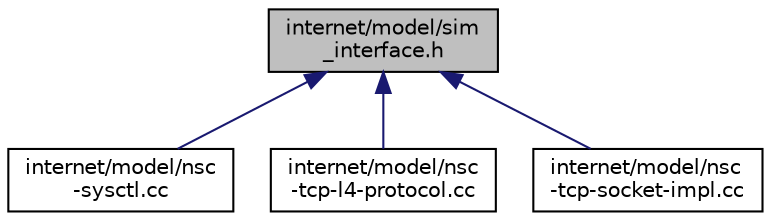 digraph "internet/model/sim_interface.h"
{
  edge [fontname="Helvetica",fontsize="10",labelfontname="Helvetica",labelfontsize="10"];
  node [fontname="Helvetica",fontsize="10",shape=record];
  Node1 [label="internet/model/sim\l_interface.h",height=0.2,width=0.4,color="black", fillcolor="grey75", style="filled", fontcolor="black"];
  Node1 -> Node2 [dir="back",color="midnightblue",fontsize="10",style="solid"];
  Node2 [label="internet/model/nsc\l-sysctl.cc",height=0.2,width=0.4,color="black", fillcolor="white", style="filled",URL="$d8/dd1/nsc-sysctl_8cc.html"];
  Node1 -> Node3 [dir="back",color="midnightblue",fontsize="10",style="solid"];
  Node3 [label="internet/model/nsc\l-tcp-l4-protocol.cc",height=0.2,width=0.4,color="black", fillcolor="white", style="filled",URL="$dc/d87/nsc-tcp-l4-protocol_8cc.html"];
  Node1 -> Node4 [dir="back",color="midnightblue",fontsize="10",style="solid"];
  Node4 [label="internet/model/nsc\l-tcp-socket-impl.cc",height=0.2,width=0.4,color="black", fillcolor="white", style="filled",URL="$dc/d68/nsc-tcp-socket-impl_8cc.html"];
}
